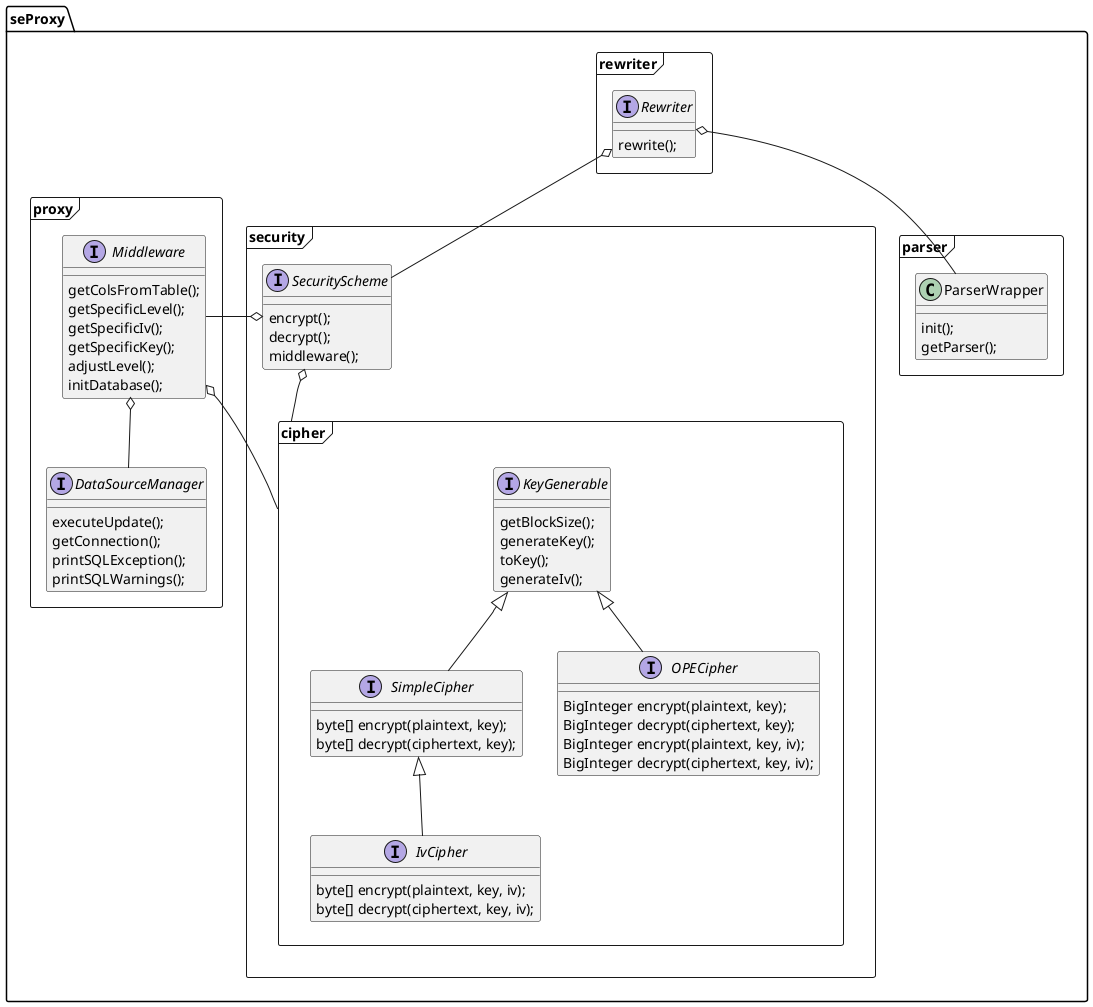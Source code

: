 @startuml

package seProxy.parser <<Frame>> {
    class ParserWrapper {
        init();
        getParser();
    }
}

package seProxy.rewriter <<Frame>> {
    interface Rewriter {
        rewrite();
    }
}

package seProxy.security <<Frame>> {

    package seProxy.security.cipher <<Frame>> {
        interface KeyGenerable {
            getBlockSize();
            generateKey();
            toKey();
            generateIv();
        }

        interface SimpleCipher {
            byte[] encrypt(plaintext, key);
            byte[] decrypt(ciphertext, key);
        }

        interface IvCipher {
            byte[] encrypt(plaintext, key, iv);
            byte[] decrypt(ciphertext, key, iv);
        }

        interface OPECipher {
            BigInteger encrypt(plaintext, key);
            BigInteger decrypt(ciphertext, key);
            BigInteger encrypt(plaintext, key, iv);
            BigInteger decrypt(ciphertext, key, iv);
        }
        KeyGenerable <|-- SimpleCipher
        KeyGenerable <|-- OPECipher
        SimpleCipher <|-- IvCipher
    }

    interface SecurityScheme {
        encrypt();
        decrypt();
        middleware();
    }

    SecurityScheme o-- seProxy.security.cipher
}

package seProxy.proxy <<Frame>> {
    interface Middleware {
        getColsFromTable();
        getSpecificLevel();
        getSpecificIv();
        getSpecificKey();
        adjustLevel();
        initDatabase();
    }

    interface DataSourceManager {
        executeUpdate();
        getConnection();
        printSQLException();
        printSQLWarnings();
    }

    Middleware o-- DataSourceManager
}

SecurityScheme o-- Middleware
Middleware o-- seProxy.security.cipher
Rewriter o-- SecurityScheme
Rewriter o-- ParserWrapper

@enduml